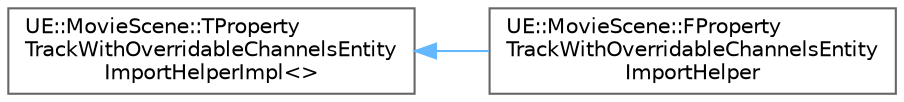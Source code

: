digraph "Graphical Class Hierarchy"
{
 // INTERACTIVE_SVG=YES
 // LATEX_PDF_SIZE
  bgcolor="transparent";
  edge [fontname=Helvetica,fontsize=10,labelfontname=Helvetica,labelfontsize=10];
  node [fontname=Helvetica,fontsize=10,shape=box,height=0.2,width=0.4];
  rankdir="LR";
  Node0 [id="Node000000",label="UE::MovieScene::TProperty\lTrackWithOverridableChannelsEntity\lImportHelperImpl\<\>",height=0.2,width=0.4,color="grey40", fillcolor="white", style="filled",URL="$d4/d9b/structUE_1_1MovieScene_1_1TPropertyTrackWithOverridableChannelsEntityImportHelperImpl_3_4.html",tooltip="The starting point for TPropertyTrackWithOverridableChannelsEntityImportHelperImpl<...."];
  Node0 -> Node1 [id="edge9656_Node000000_Node000001",dir="back",color="steelblue1",style="solid",tooltip=" "];
  Node1 [id="Node000001",label="UE::MovieScene::FProperty\lTrackWithOverridableChannelsEntity\lImportHelper",height=0.2,width=0.4,color="grey40", fillcolor="white", style="filled",URL="$dd/db7/structUE_1_1MovieScene_1_1FPropertyTrackWithOverridableChannelsEntityImportHelper.html",tooltip=" "];
}
